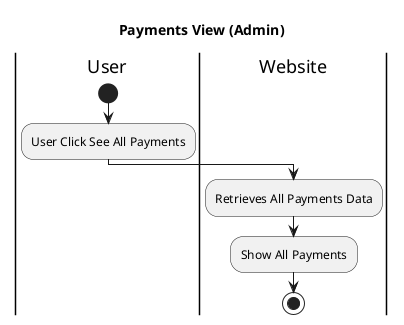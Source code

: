 @startuml
title Payments View (Admin)
|User|
start 
:User Click See All Payments;


|Website|
:Retrieves All Payments Data;
:Show All Payments;
stop

@enduml